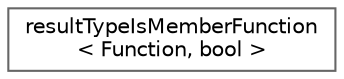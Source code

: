 digraph "类继承关系图"
{
 // LATEX_PDF_SIZE
  bgcolor="transparent";
  edge [fontname=Helvetica,fontsize=10,labelfontname=Helvetica,labelfontsize=10];
  node [fontname=Helvetica,fontsize=10,shape=box,height=0.2,width=0.4];
  rankdir="LR";
  Node0 [id="Node000000",label="resultTypeIsMemberFunction\l\< Function, bool \>",height=0.2,width=0.4,color="grey40", fillcolor="white", style="filled",URL="$struct_async_1_1result_type_is_member_function.html",tooltip=" "];
}

